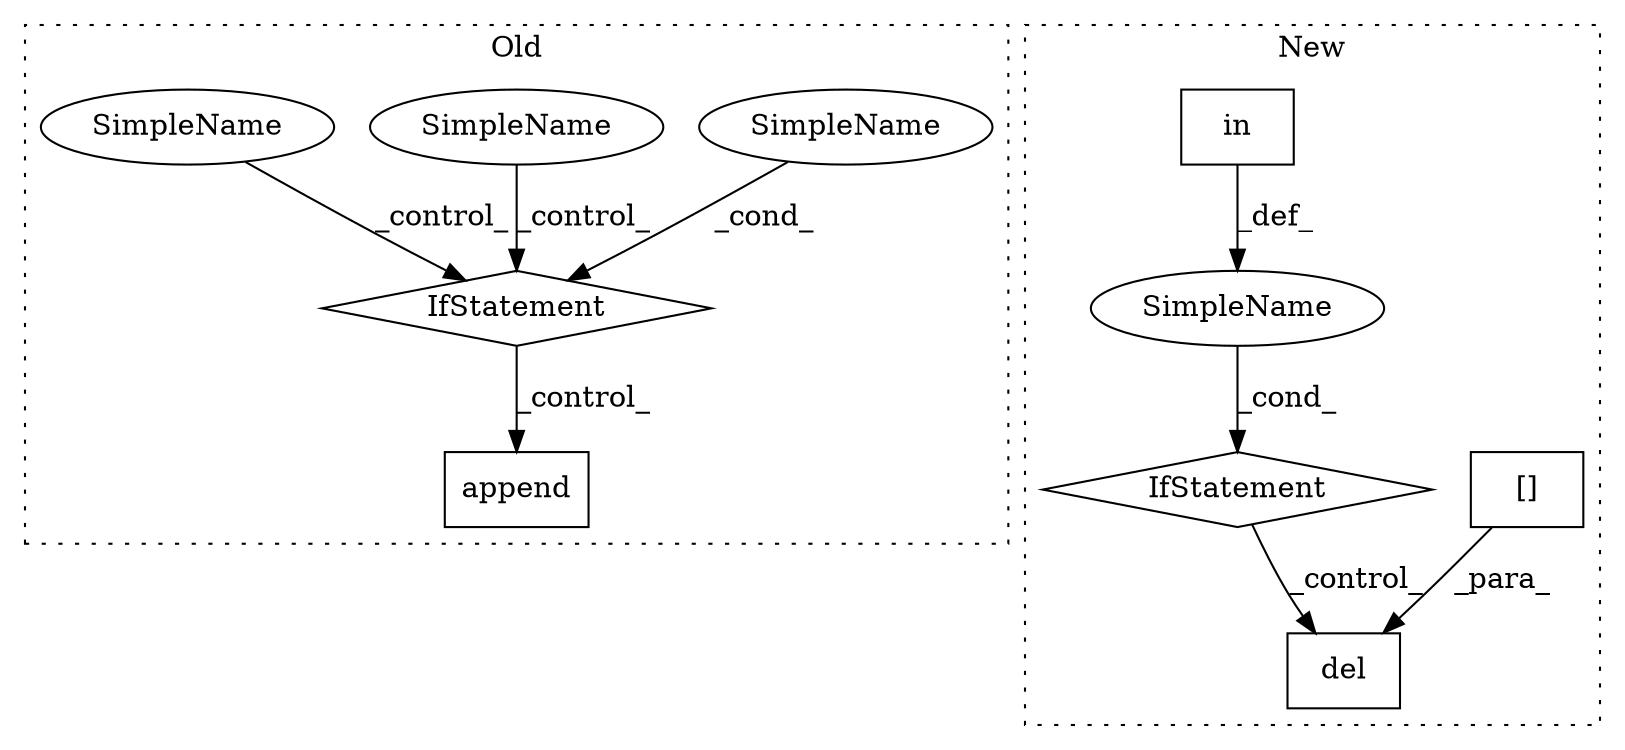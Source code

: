 digraph G {
subgraph cluster0 {
1 [label="append" a="32" s="5816,5876" l="7,1" shape="box"];
6 [label="IfStatement" a="25" s="5736,5790" l="14,2" shape="diamond"];
7 [label="SimpleName" a="42" s="" l="" shape="ellipse"];
8 [label="SimpleName" a="42" s="" l="" shape="ellipse"];
10 [label="SimpleName" a="42" s="5532" l="7" shape="ellipse"];
label = "Old";
style="dotted";
}
subgraph cluster1 {
2 [label="del" a="32" s="6065,6096" l="4,1" shape="box"];
3 [label="[]" a="2" s="6069,6095" l="15,1" shape="box"];
4 [label="IfStatement" a="25" s="5754,5797" l="14,2" shape="diamond"];
5 [label="SimpleName" a="42" s="" l="" shape="ellipse"];
9 [label="in" a="105" s="5768" l="29" shape="box"];
label = "New";
style="dotted";
}
3 -> 2 [label="_para_"];
4 -> 2 [label="_control_"];
5 -> 4 [label="_cond_"];
6 -> 1 [label="_control_"];
7 -> 6 [label="_cond_"];
8 -> 6 [label="_control_"];
9 -> 5 [label="_def_"];
10 -> 6 [label="_control_"];
}